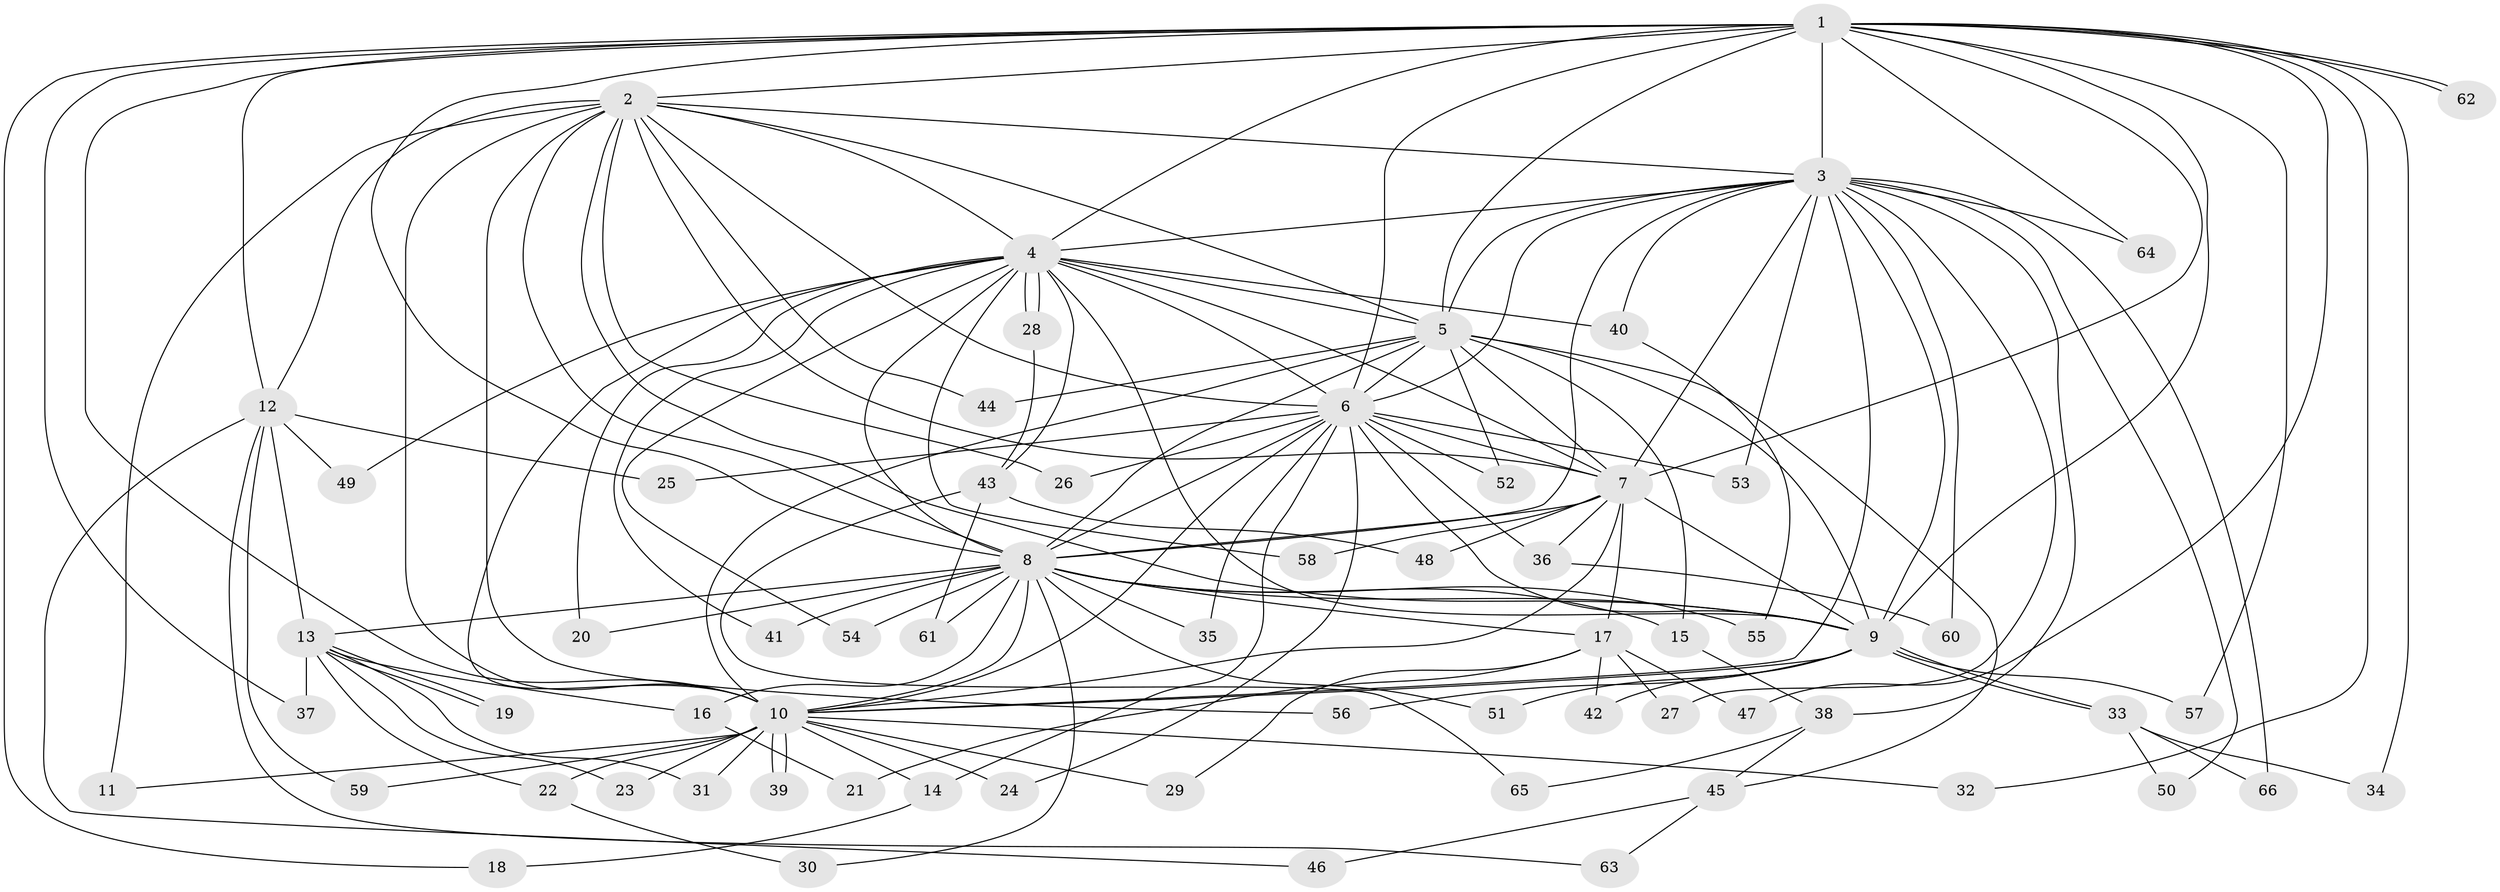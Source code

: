 // coarse degree distribution, {16: 0.0196078431372549, 14: 0.058823529411764705, 15: 0.0196078431372549, 12: 0.0196078431372549, 21: 0.0196078431372549, 18: 0.0196078431372549, 2: 0.6078431372549019, 8: 0.0196078431372549, 7: 0.0196078431372549, 3: 0.09803921568627451, 4: 0.0392156862745098, 6: 0.0196078431372549, 5: 0.0196078431372549, 1: 0.0196078431372549}
// Generated by graph-tools (version 1.1) at 2025/23/03/03/25 07:23:40]
// undirected, 66 vertices, 157 edges
graph export_dot {
graph [start="1"]
  node [color=gray90,style=filled];
  1;
  2;
  3;
  4;
  5;
  6;
  7;
  8;
  9;
  10;
  11;
  12;
  13;
  14;
  15;
  16;
  17;
  18;
  19;
  20;
  21;
  22;
  23;
  24;
  25;
  26;
  27;
  28;
  29;
  30;
  31;
  32;
  33;
  34;
  35;
  36;
  37;
  38;
  39;
  40;
  41;
  42;
  43;
  44;
  45;
  46;
  47;
  48;
  49;
  50;
  51;
  52;
  53;
  54;
  55;
  56;
  57;
  58;
  59;
  60;
  61;
  62;
  63;
  64;
  65;
  66;
  1 -- 2;
  1 -- 3;
  1 -- 4;
  1 -- 5;
  1 -- 6;
  1 -- 7;
  1 -- 8;
  1 -- 9;
  1 -- 10;
  1 -- 12;
  1 -- 18;
  1 -- 32;
  1 -- 34;
  1 -- 37;
  1 -- 47;
  1 -- 57;
  1 -- 62;
  1 -- 62;
  1 -- 64;
  2 -- 3;
  2 -- 4;
  2 -- 5;
  2 -- 6;
  2 -- 7;
  2 -- 8;
  2 -- 9;
  2 -- 10;
  2 -- 11;
  2 -- 12;
  2 -- 26;
  2 -- 44;
  2 -- 56;
  3 -- 4;
  3 -- 5;
  3 -- 6;
  3 -- 7;
  3 -- 8;
  3 -- 9;
  3 -- 10;
  3 -- 27;
  3 -- 38;
  3 -- 40;
  3 -- 50;
  3 -- 53;
  3 -- 60;
  3 -- 64;
  3 -- 66;
  4 -- 5;
  4 -- 6;
  4 -- 7;
  4 -- 8;
  4 -- 9;
  4 -- 10;
  4 -- 20;
  4 -- 28;
  4 -- 28;
  4 -- 40;
  4 -- 41;
  4 -- 43;
  4 -- 49;
  4 -- 54;
  4 -- 58;
  5 -- 6;
  5 -- 7;
  5 -- 8;
  5 -- 9;
  5 -- 10;
  5 -- 15;
  5 -- 44;
  5 -- 45;
  5 -- 52;
  6 -- 7;
  6 -- 8;
  6 -- 9;
  6 -- 10;
  6 -- 14;
  6 -- 24;
  6 -- 25;
  6 -- 26;
  6 -- 35;
  6 -- 36;
  6 -- 52;
  6 -- 53;
  7 -- 8;
  7 -- 9;
  7 -- 10;
  7 -- 17;
  7 -- 36;
  7 -- 48;
  7 -- 58;
  8 -- 9;
  8 -- 10;
  8 -- 13;
  8 -- 15;
  8 -- 16;
  8 -- 17;
  8 -- 20;
  8 -- 30;
  8 -- 35;
  8 -- 41;
  8 -- 51;
  8 -- 54;
  8 -- 55;
  8 -- 61;
  9 -- 10;
  9 -- 33;
  9 -- 33;
  9 -- 42;
  9 -- 51;
  9 -- 56;
  9 -- 57;
  10 -- 11;
  10 -- 14;
  10 -- 22;
  10 -- 23;
  10 -- 24;
  10 -- 29;
  10 -- 31;
  10 -- 32;
  10 -- 39;
  10 -- 39;
  10 -- 59;
  12 -- 13;
  12 -- 25;
  12 -- 46;
  12 -- 49;
  12 -- 59;
  12 -- 63;
  13 -- 16;
  13 -- 19;
  13 -- 19;
  13 -- 22;
  13 -- 23;
  13 -- 31;
  13 -- 37;
  14 -- 18;
  15 -- 38;
  16 -- 21;
  17 -- 21;
  17 -- 27;
  17 -- 29;
  17 -- 42;
  17 -- 47;
  22 -- 30;
  28 -- 43;
  33 -- 34;
  33 -- 50;
  33 -- 66;
  36 -- 60;
  38 -- 45;
  38 -- 65;
  40 -- 55;
  43 -- 48;
  43 -- 61;
  43 -- 65;
  45 -- 46;
  45 -- 63;
}
